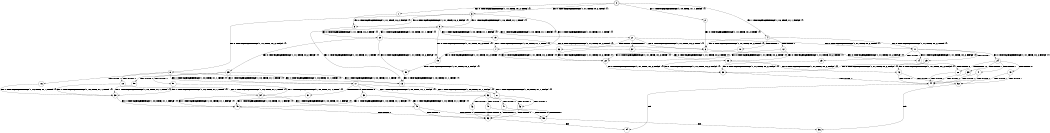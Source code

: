 digraph BCG {
size = "7, 10.5";
center = TRUE;
node [shape = circle];
0 [peripheries = 2];
0 -> 1 [label = "EX !0 !ATOMIC_EXCH_BRANCH (1, +1, TRUE, +0, 2, TRUE) !{}"];
0 -> 2 [label = "EX !1 !ATOMIC_EXCH_BRANCH (1, +0, TRUE, +1, 1, FALSE) !{}"];
0 -> 3 [label = "EX !0 !ATOMIC_EXCH_BRANCH (1, +1, TRUE, +0, 2, TRUE) !{}"];
0 -> 4 [label = "EX !1 !ATOMIC_EXCH_BRANCH (1, +0, TRUE, +1, 1, FALSE) !{}"];
1 -> 5 [label = "EX !0 !ATOMIC_EXCH_BRANCH (1, +1, TRUE, +0, 2, FALSE) !{}"];
2 -> 6 [label = "EX !0 !ATOMIC_EXCH_BRANCH (1, +1, TRUE, +0, 2, TRUE) !{}"];
3 -> 5 [label = "EX !0 !ATOMIC_EXCH_BRANCH (1, +1, TRUE, +0, 2, FALSE) !{}"];
3 -> 7 [label = "EX !1 !ATOMIC_EXCH_BRANCH (1, +0, TRUE, +1, 1, TRUE) !{}"];
3 -> 8 [label = "EX !0 !ATOMIC_EXCH_BRANCH (1, +1, TRUE, +0, 2, FALSE) !{}"];
3 -> 9 [label = "EX !1 !ATOMIC_EXCH_BRANCH (1, +0, TRUE, +1, 1, TRUE) !{}"];
4 -> 6 [label = "EX !0 !ATOMIC_EXCH_BRANCH (1, +1, TRUE, +0, 2, TRUE) !{}"];
4 -> 10 [label = "TERMINATE !1"];
4 -> 11 [label = "EX !0 !ATOMIC_EXCH_BRANCH (1, +1, TRUE, +0, 2, TRUE) !{}"];
4 -> 12 [label = "TERMINATE !1"];
5 -> 13 [label = "EX !1 !ATOMIC_EXCH_BRANCH (1, +0, TRUE, +1, 1, TRUE) !{}"];
6 -> 14 [label = "EX !0 !ATOMIC_EXCH_BRANCH (1, +1, TRUE, +0, 2, FALSE) !{}"];
7 -> 15 [label = "EX !0 !ATOMIC_EXCH_BRANCH (1, +1, TRUE, +0, 2, TRUE) !{}"];
8 -> 13 [label = "EX !1 !ATOMIC_EXCH_BRANCH (1, +0, TRUE, +1, 1, TRUE) !{}"];
8 -> 16 [label = "TERMINATE !0"];
8 -> 17 [label = "EX !1 !ATOMIC_EXCH_BRANCH (1, +0, TRUE, +1, 1, TRUE) !{}"];
8 -> 18 [label = "TERMINATE !0"];
9 -> 15 [label = "EX !0 !ATOMIC_EXCH_BRANCH (1, +1, TRUE, +0, 2, TRUE) !{}"];
9 -> 19 [label = "EX !1 !ATOMIC_EXCH_BRANCH (1, +0, TRUE, +1, 1, FALSE) !{}"];
9 -> 20 [label = "EX !0 !ATOMIC_EXCH_BRANCH (1, +1, TRUE, +0, 2, TRUE) !{}"];
9 -> 21 [label = "EX !1 !ATOMIC_EXCH_BRANCH (1, +0, TRUE, +1, 1, FALSE) !{}"];
10 -> 22 [label = "EX !0 !ATOMIC_EXCH_BRANCH (1, +1, TRUE, +0, 2, TRUE) !{}"];
11 -> 14 [label = "EX !0 !ATOMIC_EXCH_BRANCH (1, +1, TRUE, +0, 2, FALSE) !{}"];
11 -> 23 [label = "TERMINATE !1"];
11 -> 24 [label = "EX !0 !ATOMIC_EXCH_BRANCH (1, +1, TRUE, +0, 2, FALSE) !{}"];
11 -> 25 [label = "TERMINATE !1"];
12 -> 22 [label = "EX !0 !ATOMIC_EXCH_BRANCH (1, +1, TRUE, +0, 2, TRUE) !{}"];
12 -> 26 [label = "EX !0 !ATOMIC_EXCH_BRANCH (1, +1, TRUE, +0, 2, TRUE) !{}"];
13 -> 27 [label = "EX !1 !ATOMIC_EXCH_BRANCH (1, +0, TRUE, +1, 1, FALSE) !{}"];
14 -> 28 [label = "TERMINATE !0"];
15 -> 29 [label = "EX !0 !ATOMIC_EXCH_BRANCH (1, +1, TRUE, +0, 2, FALSE) !{}"];
16 -> 30 [label = "EX !1 !ATOMIC_EXCH_BRANCH (1, +0, TRUE, +1, 1, TRUE) !{}"];
17 -> 27 [label = "EX !1 !ATOMIC_EXCH_BRANCH (1, +0, TRUE, +1, 1, FALSE) !{}"];
17 -> 31 [label = "TERMINATE !0"];
17 -> 32 [label = "EX !1 !ATOMIC_EXCH_BRANCH (1, +0, TRUE, +1, 1, FALSE) !{}"];
17 -> 33 [label = "TERMINATE !0"];
18 -> 30 [label = "EX !1 !ATOMIC_EXCH_BRANCH (1, +0, TRUE, +1, 1, TRUE) !{}"];
18 -> 34 [label = "EX !1 !ATOMIC_EXCH_BRANCH (1, +0, TRUE, +1, 1, TRUE) !{}"];
19 -> 6 [label = "EX !0 !ATOMIC_EXCH_BRANCH (1, +1, TRUE, +0, 2, TRUE) !{}"];
20 -> 29 [label = "EX !0 !ATOMIC_EXCH_BRANCH (1, +1, TRUE, +0, 2, FALSE) !{}"];
20 -> 7 [label = "EX !1 !ATOMIC_EXCH_BRANCH (1, +0, TRUE, +1, 1, TRUE) !{}"];
20 -> 35 [label = "EX !0 !ATOMIC_EXCH_BRANCH (1, +1, TRUE, +0, 2, FALSE) !{}"];
20 -> 9 [label = "EX !1 !ATOMIC_EXCH_BRANCH (1, +0, TRUE, +1, 1, TRUE) !{}"];
21 -> 6 [label = "EX !0 !ATOMIC_EXCH_BRANCH (1, +1, TRUE, +0, 2, TRUE) !{}"];
21 -> 36 [label = "TERMINATE !1"];
21 -> 11 [label = "EX !0 !ATOMIC_EXCH_BRANCH (1, +1, TRUE, +0, 2, TRUE) !{}"];
21 -> 37 [label = "TERMINATE !1"];
22 -> 38 [label = "EX !0 !ATOMIC_EXCH_BRANCH (1, +1, TRUE, +0, 2, FALSE) !{}"];
23 -> 38 [label = "EX !0 !ATOMIC_EXCH_BRANCH (1, +1, TRUE, +0, 2, FALSE) !{}"];
24 -> 28 [label = "TERMINATE !0"];
24 -> 39 [label = "TERMINATE !1"];
24 -> 40 [label = "TERMINATE !0"];
24 -> 41 [label = "TERMINATE !1"];
25 -> 38 [label = "EX !0 !ATOMIC_EXCH_BRANCH (1, +1, TRUE, +0, 2, FALSE) !{}"];
25 -> 42 [label = "EX !0 !ATOMIC_EXCH_BRANCH (1, +1, TRUE, +0, 2, FALSE) !{}"];
26 -> 38 [label = "EX !0 !ATOMIC_EXCH_BRANCH (1, +1, TRUE, +0, 2, FALSE) !{}"];
26 -> 42 [label = "EX !0 !ATOMIC_EXCH_BRANCH (1, +1, TRUE, +0, 2, FALSE) !{}"];
27 -> 43 [label = "TERMINATE !0"];
28 -> 44 [label = "TERMINATE !1"];
29 -> 13 [label = "EX !1 !ATOMIC_EXCH_BRANCH (1, +0, TRUE, +1, 1, TRUE) !{}"];
30 -> 45 [label = "EX !1 !ATOMIC_EXCH_BRANCH (1, +0, TRUE, +1, 1, FALSE) !{}"];
31 -> 45 [label = "EX !1 !ATOMIC_EXCH_BRANCH (1, +0, TRUE, +1, 1, FALSE) !{}"];
32 -> 43 [label = "TERMINATE !0"];
32 -> 46 [label = "TERMINATE !1"];
32 -> 47 [label = "TERMINATE !0"];
32 -> 48 [label = "TERMINATE !1"];
33 -> 45 [label = "EX !1 !ATOMIC_EXCH_BRANCH (1, +0, TRUE, +1, 1, FALSE) !{}"];
33 -> 49 [label = "EX !1 !ATOMIC_EXCH_BRANCH (1, +0, TRUE, +1, 1, FALSE) !{}"];
34 -> 45 [label = "EX !1 !ATOMIC_EXCH_BRANCH (1, +0, TRUE, +1, 1, FALSE) !{}"];
34 -> 49 [label = "EX !1 !ATOMIC_EXCH_BRANCH (1, +0, TRUE, +1, 1, FALSE) !{}"];
35 -> 13 [label = "EX !1 !ATOMIC_EXCH_BRANCH (1, +0, TRUE, +1, 1, TRUE) !{}"];
35 -> 50 [label = "TERMINATE !0"];
35 -> 17 [label = "EX !1 !ATOMIC_EXCH_BRANCH (1, +0, TRUE, +1, 1, TRUE) !{}"];
35 -> 51 [label = "TERMINATE !0"];
36 -> 22 [label = "EX !0 !ATOMIC_EXCH_BRANCH (1, +1, TRUE, +0, 2, TRUE) !{}"];
37 -> 22 [label = "EX !0 !ATOMIC_EXCH_BRANCH (1, +1, TRUE, +0, 2, TRUE) !{}"];
37 -> 26 [label = "EX !0 !ATOMIC_EXCH_BRANCH (1, +1, TRUE, +0, 2, TRUE) !{}"];
38 -> 44 [label = "TERMINATE !0"];
39 -> 44 [label = "TERMINATE !0"];
40 -> 44 [label = "TERMINATE !1"];
40 -> 52 [label = "TERMINATE !1"];
41 -> 44 [label = "TERMINATE !0"];
41 -> 52 [label = "TERMINATE !0"];
42 -> 44 [label = "TERMINATE !0"];
42 -> 52 [label = "TERMINATE !0"];
43 -> 53 [label = "TERMINATE !1"];
44 -> 54 [label = "exit"];
45 -> 53 [label = "TERMINATE !1"];
46 -> 53 [label = "TERMINATE !0"];
47 -> 53 [label = "TERMINATE !1"];
47 -> 55 [label = "TERMINATE !1"];
48 -> 53 [label = "TERMINATE !0"];
48 -> 55 [label = "TERMINATE !0"];
49 -> 53 [label = "TERMINATE !1"];
49 -> 55 [label = "TERMINATE !1"];
50 -> 30 [label = "EX !1 !ATOMIC_EXCH_BRANCH (1, +0, TRUE, +1, 1, TRUE) !{}"];
51 -> 30 [label = "EX !1 !ATOMIC_EXCH_BRANCH (1, +0, TRUE, +1, 1, TRUE) !{}"];
51 -> 34 [label = "EX !1 !ATOMIC_EXCH_BRANCH (1, +0, TRUE, +1, 1, TRUE) !{}"];
52 -> 56 [label = "exit"];
53 -> 54 [label = "exit"];
55 -> 56 [label = "exit"];
}
